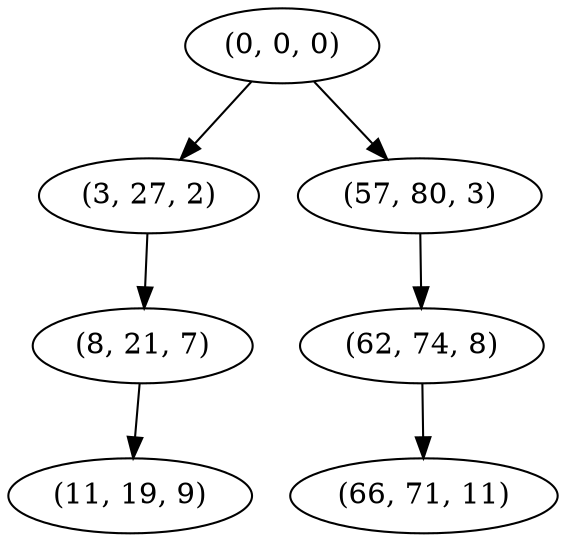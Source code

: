 digraph tree {
    "(0, 0, 0)";
    "(3, 27, 2)";
    "(8, 21, 7)";
    "(11, 19, 9)";
    "(57, 80, 3)";
    "(62, 74, 8)";
    "(66, 71, 11)";
    "(0, 0, 0)" -> "(3, 27, 2)";
    "(0, 0, 0)" -> "(57, 80, 3)";
    "(3, 27, 2)" -> "(8, 21, 7)";
    "(8, 21, 7)" -> "(11, 19, 9)";
    "(57, 80, 3)" -> "(62, 74, 8)";
    "(62, 74, 8)" -> "(66, 71, 11)";
}
